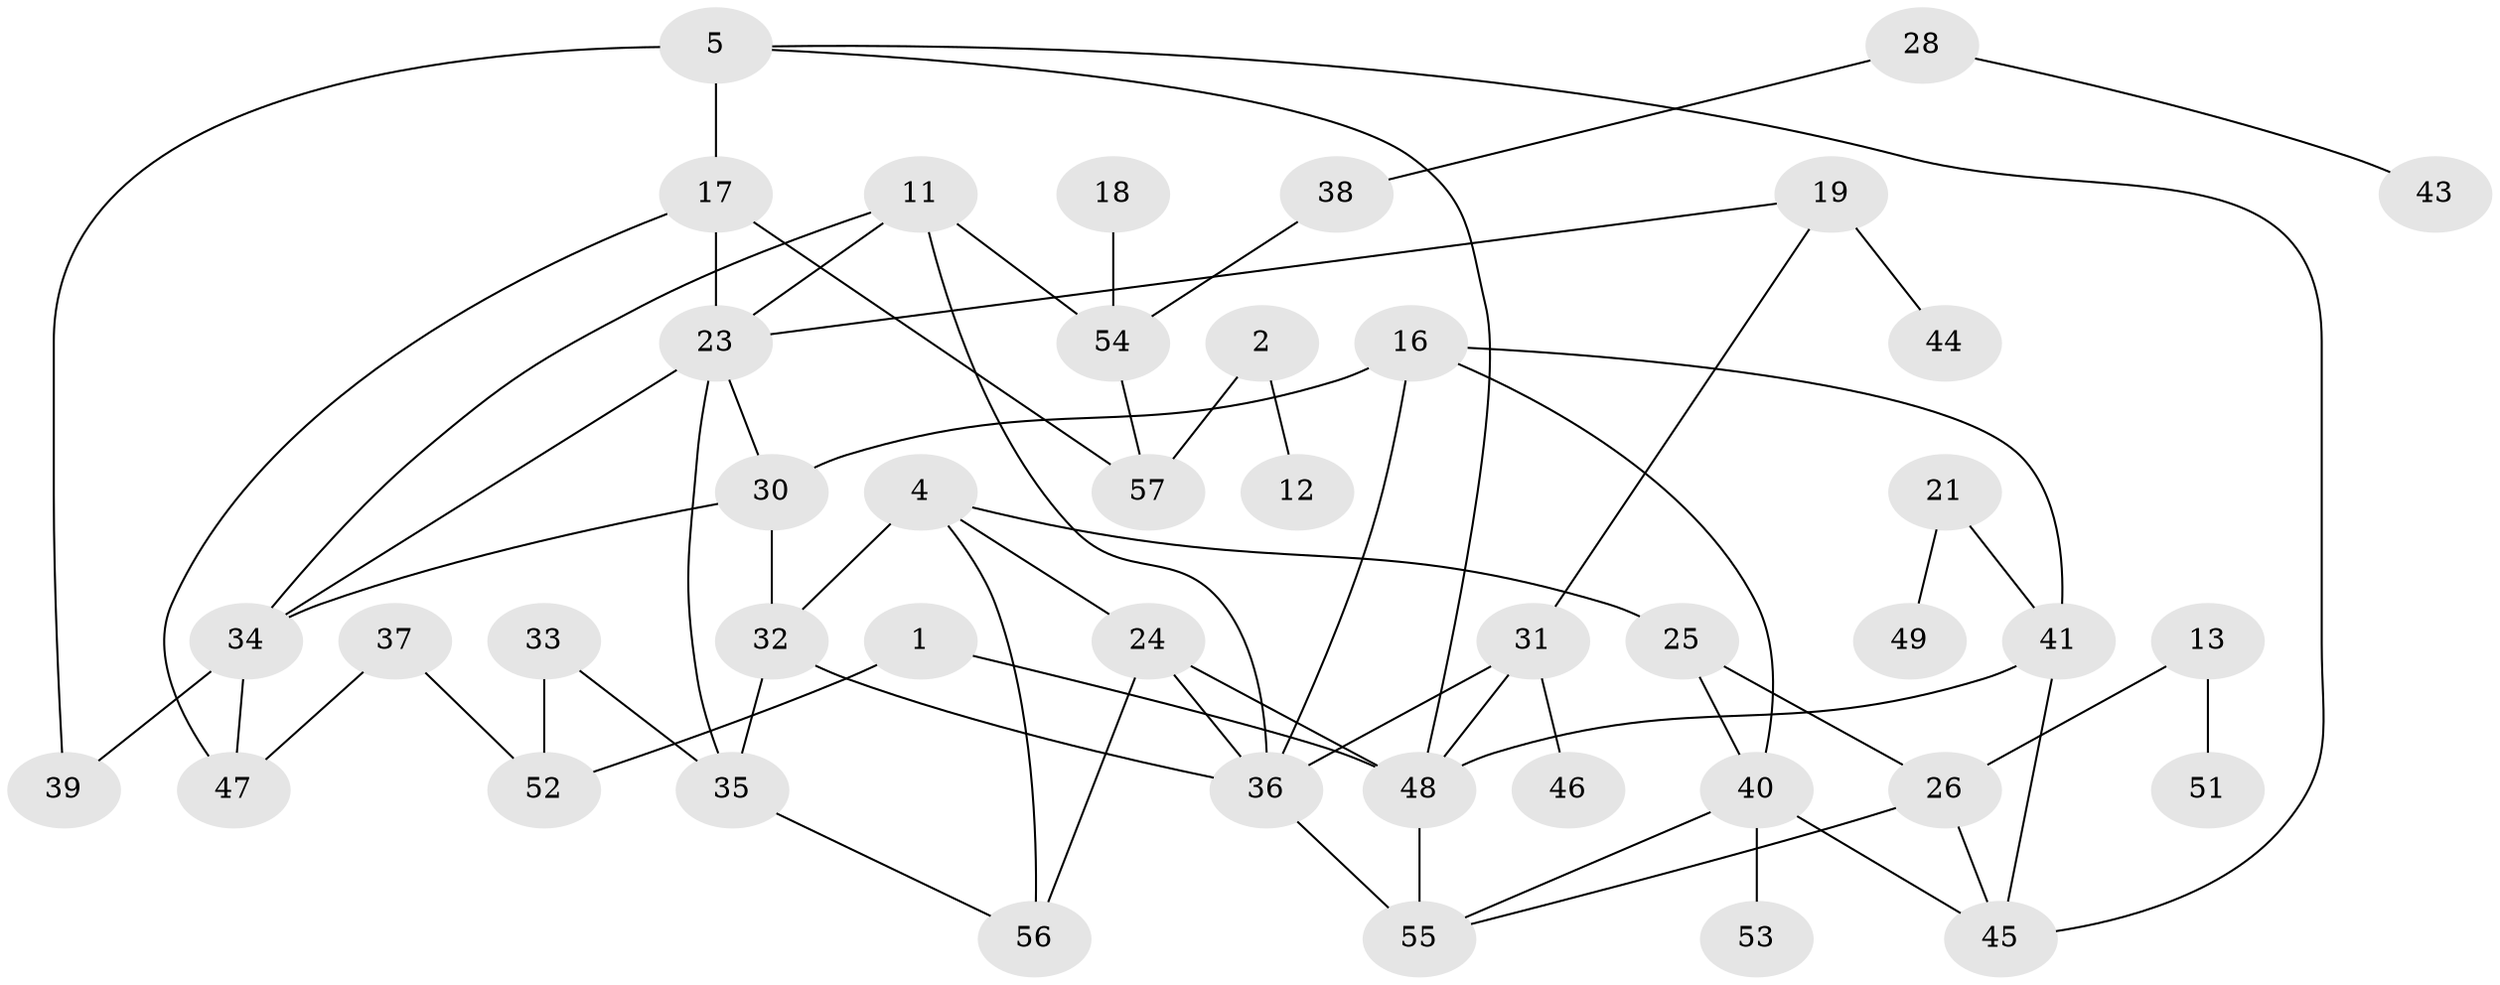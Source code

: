 // original degree distribution, {2: 0.24561403508771928, 4: 0.08771929824561403, 3: 0.17543859649122806, 1: 0.2543859649122807, 0: 0.11403508771929824, 5: 0.10526315789473684, 6: 0.008771929824561403, 7: 0.008771929824561403}
// Generated by graph-tools (version 1.1) at 2025/35/03/04/25 23:35:48]
// undirected, 43 vertices, 66 edges
graph export_dot {
  node [color=gray90,style=filled];
  1;
  2;
  4;
  5;
  11;
  12;
  13;
  16;
  17;
  18;
  19;
  21;
  23;
  24;
  25;
  26;
  28;
  30;
  31;
  32;
  33;
  34;
  35;
  36;
  37;
  38;
  39;
  40;
  41;
  43;
  44;
  45;
  46;
  47;
  48;
  49;
  51;
  52;
  53;
  54;
  55;
  56;
  57;
  1 -- 48 [weight=1.0];
  1 -- 52 [weight=1.0];
  2 -- 12 [weight=1.0];
  2 -- 57 [weight=1.0];
  4 -- 24 [weight=1.0];
  4 -- 25 [weight=1.0];
  4 -- 32 [weight=1.0];
  4 -- 56 [weight=1.0];
  5 -- 17 [weight=2.0];
  5 -- 39 [weight=1.0];
  5 -- 45 [weight=1.0];
  5 -- 48 [weight=1.0];
  11 -- 23 [weight=1.0];
  11 -- 34 [weight=1.0];
  11 -- 36 [weight=1.0];
  11 -- 54 [weight=1.0];
  13 -- 26 [weight=2.0];
  13 -- 51 [weight=1.0];
  16 -- 30 [weight=1.0];
  16 -- 36 [weight=1.0];
  16 -- 40 [weight=1.0];
  16 -- 41 [weight=1.0];
  17 -- 23 [weight=1.0];
  17 -- 47 [weight=2.0];
  17 -- 57 [weight=1.0];
  18 -- 54 [weight=1.0];
  19 -- 23 [weight=1.0];
  19 -- 31 [weight=1.0];
  19 -- 44 [weight=1.0];
  21 -- 41 [weight=1.0];
  21 -- 49 [weight=1.0];
  23 -- 30 [weight=1.0];
  23 -- 34 [weight=2.0];
  23 -- 35 [weight=1.0];
  24 -- 36 [weight=1.0];
  24 -- 48 [weight=1.0];
  24 -- 56 [weight=1.0];
  25 -- 26 [weight=1.0];
  25 -- 40 [weight=1.0];
  26 -- 45 [weight=1.0];
  26 -- 55 [weight=1.0];
  28 -- 38 [weight=1.0];
  28 -- 43 [weight=1.0];
  30 -- 32 [weight=1.0];
  30 -- 34 [weight=1.0];
  31 -- 36 [weight=1.0];
  31 -- 46 [weight=1.0];
  31 -- 48 [weight=1.0];
  32 -- 35 [weight=1.0];
  32 -- 36 [weight=1.0];
  33 -- 35 [weight=1.0];
  33 -- 52 [weight=1.0];
  34 -- 39 [weight=1.0];
  34 -- 47 [weight=1.0];
  35 -- 56 [weight=1.0];
  36 -- 55 [weight=1.0];
  37 -- 47 [weight=1.0];
  37 -- 52 [weight=1.0];
  38 -- 54 [weight=1.0];
  40 -- 45 [weight=1.0];
  40 -- 53 [weight=1.0];
  40 -- 55 [weight=1.0];
  41 -- 45 [weight=1.0];
  41 -- 48 [weight=1.0];
  48 -- 55 [weight=2.0];
  54 -- 57 [weight=1.0];
}
